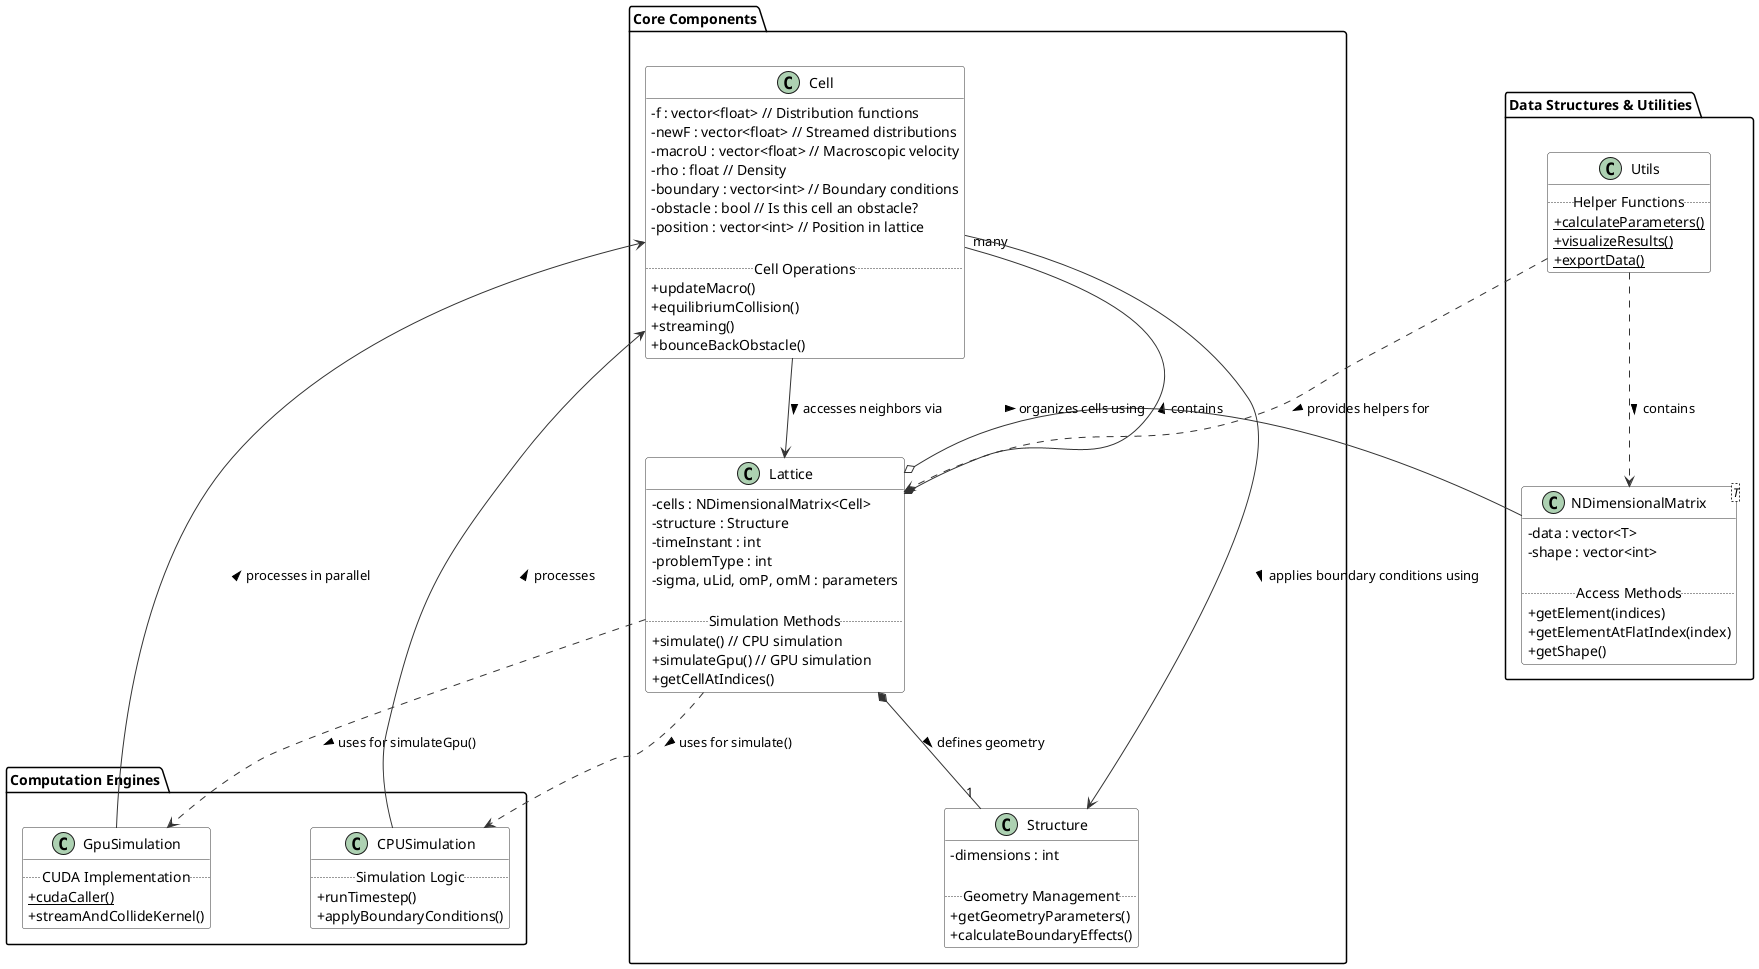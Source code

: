 @startuml "Lattice Boltzmann Method"

skinparam classAttributeIconSize 0
skinparam nodesep 100
skinparam ranksep 80
skinparam shadowing false
skinparam class {
  BackgroundColor white
  ArrowColor #333333
  BorderColor #333333
}

package "Core Components" {
  class Cell {
    - f : vector<float> // Distribution functions
    - newF : vector<float> // Streamed distributions
    - macroU : vector<float> // Macroscopic velocity
    - rho : float // Density
    - boundary : vector<int> // Boundary conditions
    - obstacle : bool // Is this cell an obstacle?
    - position : vector<int> // Position in lattice
    
    .. Cell Operations ..
    + updateMacro()
    + equilibriumCollision()
    + streaming()
    + bounceBackObstacle()
  }

  class Lattice {
    - cells : NDimensionalMatrix<Cell>
    - structure : Structure
    - timeInstant : int
    - problemType : int
    - sigma, uLid, omP, omM : parameters
    
    .. Simulation Methods ..
    + simulate() // CPU simulation
    + simulateGpu() // GPU simulation
    + getCellAtIndices()
  }

  class Structure {
    - dimensions : int
    
    .. Geometry Management ..
    + getGeometryParameters()
    + calculateBoundaryEffects()
  }
}

package "Data Structures & Utilities" {
  class NDimensionalMatrix<T> {
    - data : vector<T>
    - shape : vector<int>
    
    .. Access Methods ..
    + getElement(indices)
    + getElementAtFlatIndex(index)
    + getShape()
  }

  class Utils {
    .. Helper Functions ..
    + {static} calculateParameters()
    + {static} visualizeResults()
    + {static} exportData()
  }
}

package "Computation Engines" {
  class CPUSimulation {
    .. Simulation Logic ..
    + runTimestep()
    + applyBoundaryConditions()
  }

  class GpuSimulation {
    .. CUDA Implementation ..
    + {static} cudaCaller()
    + streamAndCollideKernel()
  }
}

' Relationships
Lattice *-- "many" Cell : contains >
Lattice *-- "1" Structure : defines geometry >
Lattice o-- NDimensionalMatrix : organizes cells using >
Lattice ..> CPUSimulation : uses for simulate() >
Lattice ..> GpuSimulation : uses for simulateGpu() >

Cell --> Structure : applies boundary conditions using >
Cell --> Lattice : accesses neighbors via >

CPUSimulation --> Cell : processes >
GpuSimulation --> Cell : processes in parallel >

Utils ..> Lattice : provides helpers for >
Utils ..> NDimensionalMatrix : contains >

@enduml